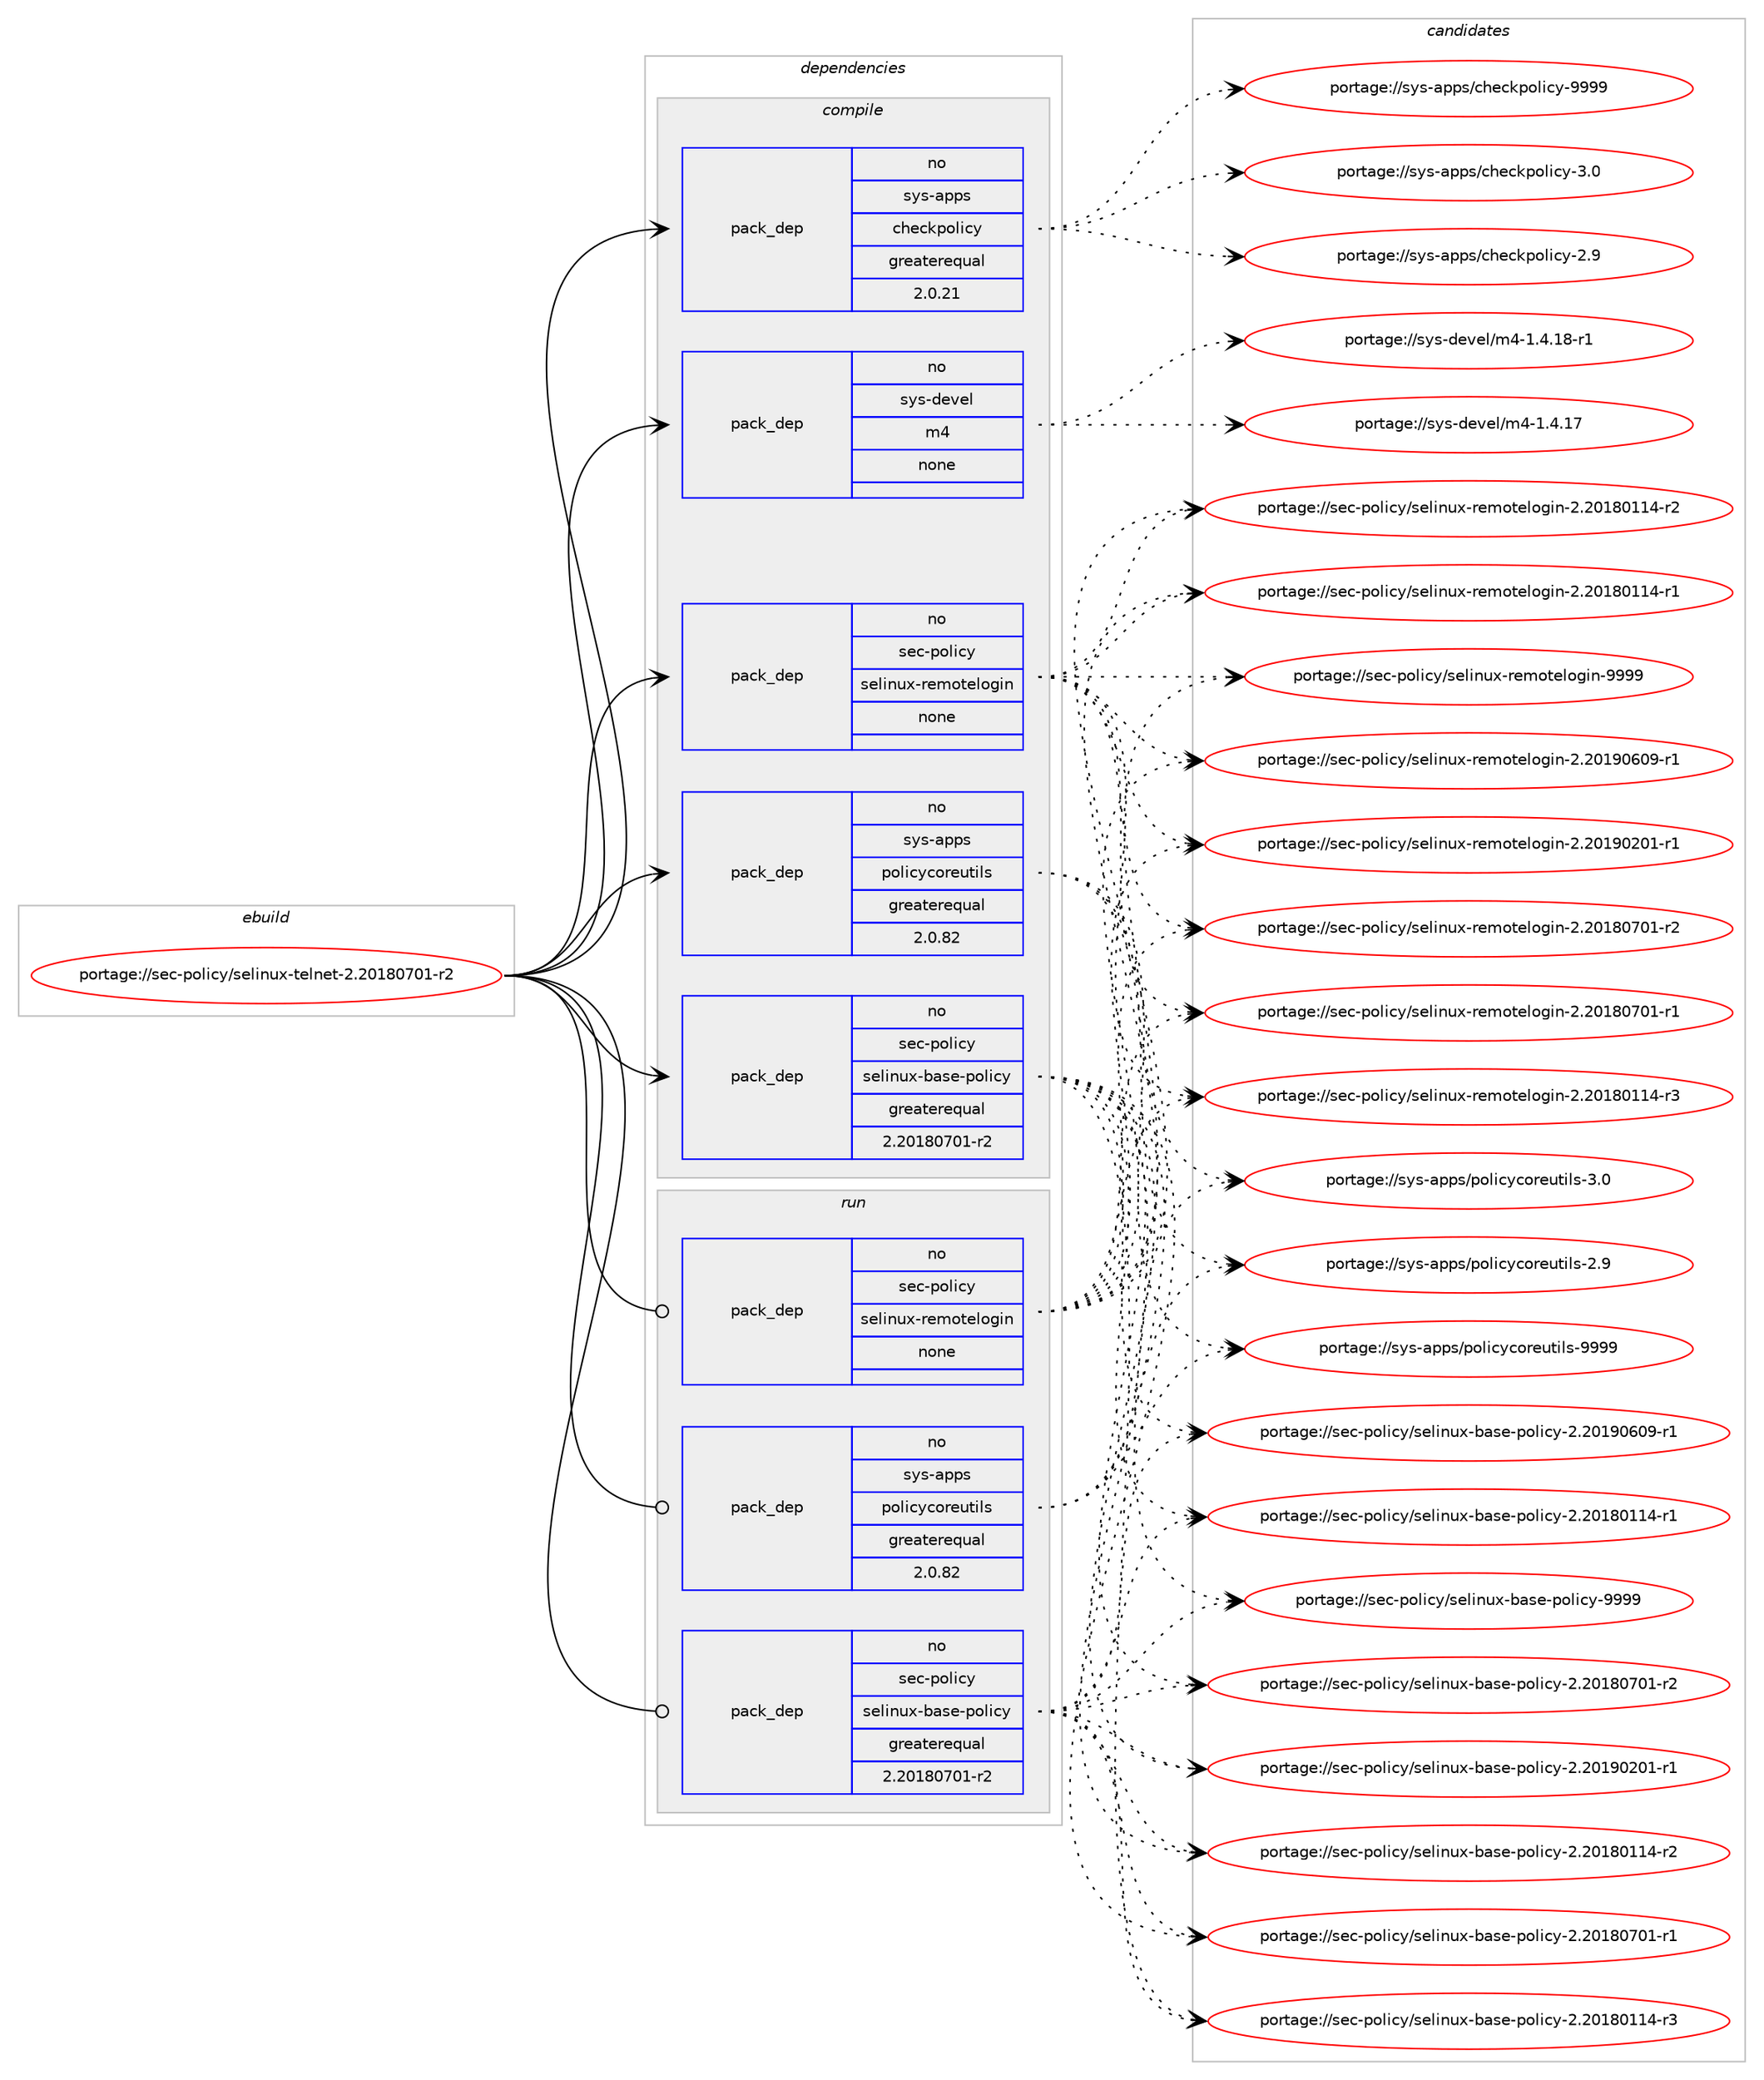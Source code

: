 digraph prolog {

# *************
# Graph options
# *************

newrank=true;
concentrate=true;
compound=true;
graph [rankdir=LR,fontname=Helvetica,fontsize=10,ranksep=1.5];#, ranksep=2.5, nodesep=0.2];
edge  [arrowhead=vee];
node  [fontname=Helvetica,fontsize=10];

# **********
# The ebuild
# **********

subgraph cluster_leftcol {
color=gray;
rank=same;
label=<<i>ebuild</i>>;
id [label="portage://sec-policy/selinux-telnet-2.20180701-r2", color=red, width=4, href="../sec-policy/selinux-telnet-2.20180701-r2.svg"];
}

# ****************
# The dependencies
# ****************

subgraph cluster_midcol {
color=gray;
label=<<i>dependencies</i>>;
subgraph cluster_compile {
fillcolor="#eeeeee";
style=filled;
label=<<i>compile</i>>;
subgraph pack53702 {
dependency70187 [label=<<TABLE BORDER="0" CELLBORDER="1" CELLSPACING="0" CELLPADDING="4" WIDTH="220"><TR><TD ROWSPAN="6" CELLPADDING="30">pack_dep</TD></TR><TR><TD WIDTH="110">no</TD></TR><TR><TD>sec-policy</TD></TR><TR><TD>selinux-base-policy</TD></TR><TR><TD>greaterequal</TD></TR><TR><TD>2.20180701-r2</TD></TR></TABLE>>, shape=none, color=blue];
}
id:e -> dependency70187:w [weight=20,style="solid",arrowhead="vee"];
subgraph pack53703 {
dependency70188 [label=<<TABLE BORDER="0" CELLBORDER="1" CELLSPACING="0" CELLPADDING="4" WIDTH="220"><TR><TD ROWSPAN="6" CELLPADDING="30">pack_dep</TD></TR><TR><TD WIDTH="110">no</TD></TR><TR><TD>sec-policy</TD></TR><TR><TD>selinux-remotelogin</TD></TR><TR><TD>none</TD></TR><TR><TD></TD></TR></TABLE>>, shape=none, color=blue];
}
id:e -> dependency70188:w [weight=20,style="solid",arrowhead="vee"];
subgraph pack53704 {
dependency70189 [label=<<TABLE BORDER="0" CELLBORDER="1" CELLSPACING="0" CELLPADDING="4" WIDTH="220"><TR><TD ROWSPAN="6" CELLPADDING="30">pack_dep</TD></TR><TR><TD WIDTH="110">no</TD></TR><TR><TD>sys-apps</TD></TR><TR><TD>checkpolicy</TD></TR><TR><TD>greaterequal</TD></TR><TR><TD>2.0.21</TD></TR></TABLE>>, shape=none, color=blue];
}
id:e -> dependency70189:w [weight=20,style="solid",arrowhead="vee"];
subgraph pack53705 {
dependency70190 [label=<<TABLE BORDER="0" CELLBORDER="1" CELLSPACING="0" CELLPADDING="4" WIDTH="220"><TR><TD ROWSPAN="6" CELLPADDING="30">pack_dep</TD></TR><TR><TD WIDTH="110">no</TD></TR><TR><TD>sys-apps</TD></TR><TR><TD>policycoreutils</TD></TR><TR><TD>greaterequal</TD></TR><TR><TD>2.0.82</TD></TR></TABLE>>, shape=none, color=blue];
}
id:e -> dependency70190:w [weight=20,style="solid",arrowhead="vee"];
subgraph pack53706 {
dependency70191 [label=<<TABLE BORDER="0" CELLBORDER="1" CELLSPACING="0" CELLPADDING="4" WIDTH="220"><TR><TD ROWSPAN="6" CELLPADDING="30">pack_dep</TD></TR><TR><TD WIDTH="110">no</TD></TR><TR><TD>sys-devel</TD></TR><TR><TD>m4</TD></TR><TR><TD>none</TD></TR><TR><TD></TD></TR></TABLE>>, shape=none, color=blue];
}
id:e -> dependency70191:w [weight=20,style="solid",arrowhead="vee"];
}
subgraph cluster_compileandrun {
fillcolor="#eeeeee";
style=filled;
label=<<i>compile and run</i>>;
}
subgraph cluster_run {
fillcolor="#eeeeee";
style=filled;
label=<<i>run</i>>;
subgraph pack53707 {
dependency70192 [label=<<TABLE BORDER="0" CELLBORDER="1" CELLSPACING="0" CELLPADDING="4" WIDTH="220"><TR><TD ROWSPAN="6" CELLPADDING="30">pack_dep</TD></TR><TR><TD WIDTH="110">no</TD></TR><TR><TD>sec-policy</TD></TR><TR><TD>selinux-base-policy</TD></TR><TR><TD>greaterequal</TD></TR><TR><TD>2.20180701-r2</TD></TR></TABLE>>, shape=none, color=blue];
}
id:e -> dependency70192:w [weight=20,style="solid",arrowhead="odot"];
subgraph pack53708 {
dependency70193 [label=<<TABLE BORDER="0" CELLBORDER="1" CELLSPACING="0" CELLPADDING="4" WIDTH="220"><TR><TD ROWSPAN="6" CELLPADDING="30">pack_dep</TD></TR><TR><TD WIDTH="110">no</TD></TR><TR><TD>sec-policy</TD></TR><TR><TD>selinux-remotelogin</TD></TR><TR><TD>none</TD></TR><TR><TD></TD></TR></TABLE>>, shape=none, color=blue];
}
id:e -> dependency70193:w [weight=20,style="solid",arrowhead="odot"];
subgraph pack53709 {
dependency70194 [label=<<TABLE BORDER="0" CELLBORDER="1" CELLSPACING="0" CELLPADDING="4" WIDTH="220"><TR><TD ROWSPAN="6" CELLPADDING="30">pack_dep</TD></TR><TR><TD WIDTH="110">no</TD></TR><TR><TD>sys-apps</TD></TR><TR><TD>policycoreutils</TD></TR><TR><TD>greaterequal</TD></TR><TR><TD>2.0.82</TD></TR></TABLE>>, shape=none, color=blue];
}
id:e -> dependency70194:w [weight=20,style="solid",arrowhead="odot"];
}
}

# **************
# The candidates
# **************

subgraph cluster_choices {
rank=same;
color=gray;
label=<<i>candidates</i>>;

subgraph choice53702 {
color=black;
nodesep=1;
choice1151019945112111108105991214711510110810511011712045989711510145112111108105991214557575757 [label="portage://sec-policy/selinux-base-policy-9999", color=red, width=4,href="../sec-policy/selinux-base-policy-9999.svg"];
choice11510199451121111081059912147115101108105110117120459897115101451121111081059912145504650484957485448574511449 [label="portage://sec-policy/selinux-base-policy-2.20190609-r1", color=red, width=4,href="../sec-policy/selinux-base-policy-2.20190609-r1.svg"];
choice11510199451121111081059912147115101108105110117120459897115101451121111081059912145504650484957485048494511449 [label="portage://sec-policy/selinux-base-policy-2.20190201-r1", color=red, width=4,href="../sec-policy/selinux-base-policy-2.20190201-r1.svg"];
choice11510199451121111081059912147115101108105110117120459897115101451121111081059912145504650484956485548494511450 [label="portage://sec-policy/selinux-base-policy-2.20180701-r2", color=red, width=4,href="../sec-policy/selinux-base-policy-2.20180701-r2.svg"];
choice11510199451121111081059912147115101108105110117120459897115101451121111081059912145504650484956485548494511449 [label="portage://sec-policy/selinux-base-policy-2.20180701-r1", color=red, width=4,href="../sec-policy/selinux-base-policy-2.20180701-r1.svg"];
choice11510199451121111081059912147115101108105110117120459897115101451121111081059912145504650484956484949524511451 [label="portage://sec-policy/selinux-base-policy-2.20180114-r3", color=red, width=4,href="../sec-policy/selinux-base-policy-2.20180114-r3.svg"];
choice11510199451121111081059912147115101108105110117120459897115101451121111081059912145504650484956484949524511450 [label="portage://sec-policy/selinux-base-policy-2.20180114-r2", color=red, width=4,href="../sec-policy/selinux-base-policy-2.20180114-r2.svg"];
choice11510199451121111081059912147115101108105110117120459897115101451121111081059912145504650484956484949524511449 [label="portage://sec-policy/selinux-base-policy-2.20180114-r1", color=red, width=4,href="../sec-policy/selinux-base-policy-2.20180114-r1.svg"];
dependency70187:e -> choice1151019945112111108105991214711510110810511011712045989711510145112111108105991214557575757:w [style=dotted,weight="100"];
dependency70187:e -> choice11510199451121111081059912147115101108105110117120459897115101451121111081059912145504650484957485448574511449:w [style=dotted,weight="100"];
dependency70187:e -> choice11510199451121111081059912147115101108105110117120459897115101451121111081059912145504650484957485048494511449:w [style=dotted,weight="100"];
dependency70187:e -> choice11510199451121111081059912147115101108105110117120459897115101451121111081059912145504650484956485548494511450:w [style=dotted,weight="100"];
dependency70187:e -> choice11510199451121111081059912147115101108105110117120459897115101451121111081059912145504650484956485548494511449:w [style=dotted,weight="100"];
dependency70187:e -> choice11510199451121111081059912147115101108105110117120459897115101451121111081059912145504650484956484949524511451:w [style=dotted,weight="100"];
dependency70187:e -> choice11510199451121111081059912147115101108105110117120459897115101451121111081059912145504650484956484949524511450:w [style=dotted,weight="100"];
dependency70187:e -> choice11510199451121111081059912147115101108105110117120459897115101451121111081059912145504650484956484949524511449:w [style=dotted,weight="100"];
}
subgraph choice53703 {
color=black;
nodesep=1;
choice11510199451121111081059912147115101108105110117120451141011091111161011081111031051104557575757 [label="portage://sec-policy/selinux-remotelogin-9999", color=red, width=4,href="../sec-policy/selinux-remotelogin-9999.svg"];
choice115101994511211110810599121471151011081051101171204511410110911111610110811110310511045504650484957485448574511449 [label="portage://sec-policy/selinux-remotelogin-2.20190609-r1", color=red, width=4,href="../sec-policy/selinux-remotelogin-2.20190609-r1.svg"];
choice115101994511211110810599121471151011081051101171204511410110911111610110811110310511045504650484957485048494511449 [label="portage://sec-policy/selinux-remotelogin-2.20190201-r1", color=red, width=4,href="../sec-policy/selinux-remotelogin-2.20190201-r1.svg"];
choice115101994511211110810599121471151011081051101171204511410110911111610110811110310511045504650484956485548494511450 [label="portage://sec-policy/selinux-remotelogin-2.20180701-r2", color=red, width=4,href="../sec-policy/selinux-remotelogin-2.20180701-r2.svg"];
choice115101994511211110810599121471151011081051101171204511410110911111610110811110310511045504650484956485548494511449 [label="portage://sec-policy/selinux-remotelogin-2.20180701-r1", color=red, width=4,href="../sec-policy/selinux-remotelogin-2.20180701-r1.svg"];
choice115101994511211110810599121471151011081051101171204511410110911111610110811110310511045504650484956484949524511451 [label="portage://sec-policy/selinux-remotelogin-2.20180114-r3", color=red, width=4,href="../sec-policy/selinux-remotelogin-2.20180114-r3.svg"];
choice115101994511211110810599121471151011081051101171204511410110911111610110811110310511045504650484956484949524511450 [label="portage://sec-policy/selinux-remotelogin-2.20180114-r2", color=red, width=4,href="../sec-policy/selinux-remotelogin-2.20180114-r2.svg"];
choice115101994511211110810599121471151011081051101171204511410110911111610110811110310511045504650484956484949524511449 [label="portage://sec-policy/selinux-remotelogin-2.20180114-r1", color=red, width=4,href="../sec-policy/selinux-remotelogin-2.20180114-r1.svg"];
dependency70188:e -> choice11510199451121111081059912147115101108105110117120451141011091111161011081111031051104557575757:w [style=dotted,weight="100"];
dependency70188:e -> choice115101994511211110810599121471151011081051101171204511410110911111610110811110310511045504650484957485448574511449:w [style=dotted,weight="100"];
dependency70188:e -> choice115101994511211110810599121471151011081051101171204511410110911111610110811110310511045504650484957485048494511449:w [style=dotted,weight="100"];
dependency70188:e -> choice115101994511211110810599121471151011081051101171204511410110911111610110811110310511045504650484956485548494511450:w [style=dotted,weight="100"];
dependency70188:e -> choice115101994511211110810599121471151011081051101171204511410110911111610110811110310511045504650484956485548494511449:w [style=dotted,weight="100"];
dependency70188:e -> choice115101994511211110810599121471151011081051101171204511410110911111610110811110310511045504650484956484949524511451:w [style=dotted,weight="100"];
dependency70188:e -> choice115101994511211110810599121471151011081051101171204511410110911111610110811110310511045504650484956484949524511450:w [style=dotted,weight="100"];
dependency70188:e -> choice115101994511211110810599121471151011081051101171204511410110911111610110811110310511045504650484956484949524511449:w [style=dotted,weight="100"];
}
subgraph choice53704 {
color=black;
nodesep=1;
choice1151211154597112112115479910410199107112111108105991214557575757 [label="portage://sys-apps/checkpolicy-9999", color=red, width=4,href="../sys-apps/checkpolicy-9999.svg"];
choice11512111545971121121154799104101991071121111081059912145514648 [label="portage://sys-apps/checkpolicy-3.0", color=red, width=4,href="../sys-apps/checkpolicy-3.0.svg"];
choice11512111545971121121154799104101991071121111081059912145504657 [label="portage://sys-apps/checkpolicy-2.9", color=red, width=4,href="../sys-apps/checkpolicy-2.9.svg"];
dependency70189:e -> choice1151211154597112112115479910410199107112111108105991214557575757:w [style=dotted,weight="100"];
dependency70189:e -> choice11512111545971121121154799104101991071121111081059912145514648:w [style=dotted,weight="100"];
dependency70189:e -> choice11512111545971121121154799104101991071121111081059912145504657:w [style=dotted,weight="100"];
}
subgraph choice53705 {
color=black;
nodesep=1;
choice11512111545971121121154711211110810599121991111141011171161051081154557575757 [label="portage://sys-apps/policycoreutils-9999", color=red, width=4,href="../sys-apps/policycoreutils-9999.svg"];
choice115121115459711211211547112111108105991219911111410111711610510811545514648 [label="portage://sys-apps/policycoreutils-3.0", color=red, width=4,href="../sys-apps/policycoreutils-3.0.svg"];
choice115121115459711211211547112111108105991219911111410111711610510811545504657 [label="portage://sys-apps/policycoreutils-2.9", color=red, width=4,href="../sys-apps/policycoreutils-2.9.svg"];
dependency70190:e -> choice11512111545971121121154711211110810599121991111141011171161051081154557575757:w [style=dotted,weight="100"];
dependency70190:e -> choice115121115459711211211547112111108105991219911111410111711610510811545514648:w [style=dotted,weight="100"];
dependency70190:e -> choice115121115459711211211547112111108105991219911111410111711610510811545504657:w [style=dotted,weight="100"];
}
subgraph choice53706 {
color=black;
nodesep=1;
choice115121115451001011181011084710952454946524649564511449 [label="portage://sys-devel/m4-1.4.18-r1", color=red, width=4,href="../sys-devel/m4-1.4.18-r1.svg"];
choice11512111545100101118101108471095245494652464955 [label="portage://sys-devel/m4-1.4.17", color=red, width=4,href="../sys-devel/m4-1.4.17.svg"];
dependency70191:e -> choice115121115451001011181011084710952454946524649564511449:w [style=dotted,weight="100"];
dependency70191:e -> choice11512111545100101118101108471095245494652464955:w [style=dotted,weight="100"];
}
subgraph choice53707 {
color=black;
nodesep=1;
choice1151019945112111108105991214711510110810511011712045989711510145112111108105991214557575757 [label="portage://sec-policy/selinux-base-policy-9999", color=red, width=4,href="../sec-policy/selinux-base-policy-9999.svg"];
choice11510199451121111081059912147115101108105110117120459897115101451121111081059912145504650484957485448574511449 [label="portage://sec-policy/selinux-base-policy-2.20190609-r1", color=red, width=4,href="../sec-policy/selinux-base-policy-2.20190609-r1.svg"];
choice11510199451121111081059912147115101108105110117120459897115101451121111081059912145504650484957485048494511449 [label="portage://sec-policy/selinux-base-policy-2.20190201-r1", color=red, width=4,href="../sec-policy/selinux-base-policy-2.20190201-r1.svg"];
choice11510199451121111081059912147115101108105110117120459897115101451121111081059912145504650484956485548494511450 [label="portage://sec-policy/selinux-base-policy-2.20180701-r2", color=red, width=4,href="../sec-policy/selinux-base-policy-2.20180701-r2.svg"];
choice11510199451121111081059912147115101108105110117120459897115101451121111081059912145504650484956485548494511449 [label="portage://sec-policy/selinux-base-policy-2.20180701-r1", color=red, width=4,href="../sec-policy/selinux-base-policy-2.20180701-r1.svg"];
choice11510199451121111081059912147115101108105110117120459897115101451121111081059912145504650484956484949524511451 [label="portage://sec-policy/selinux-base-policy-2.20180114-r3", color=red, width=4,href="../sec-policy/selinux-base-policy-2.20180114-r3.svg"];
choice11510199451121111081059912147115101108105110117120459897115101451121111081059912145504650484956484949524511450 [label="portage://sec-policy/selinux-base-policy-2.20180114-r2", color=red, width=4,href="../sec-policy/selinux-base-policy-2.20180114-r2.svg"];
choice11510199451121111081059912147115101108105110117120459897115101451121111081059912145504650484956484949524511449 [label="portage://sec-policy/selinux-base-policy-2.20180114-r1", color=red, width=4,href="../sec-policy/selinux-base-policy-2.20180114-r1.svg"];
dependency70192:e -> choice1151019945112111108105991214711510110810511011712045989711510145112111108105991214557575757:w [style=dotted,weight="100"];
dependency70192:e -> choice11510199451121111081059912147115101108105110117120459897115101451121111081059912145504650484957485448574511449:w [style=dotted,weight="100"];
dependency70192:e -> choice11510199451121111081059912147115101108105110117120459897115101451121111081059912145504650484957485048494511449:w [style=dotted,weight="100"];
dependency70192:e -> choice11510199451121111081059912147115101108105110117120459897115101451121111081059912145504650484956485548494511450:w [style=dotted,weight="100"];
dependency70192:e -> choice11510199451121111081059912147115101108105110117120459897115101451121111081059912145504650484956485548494511449:w [style=dotted,weight="100"];
dependency70192:e -> choice11510199451121111081059912147115101108105110117120459897115101451121111081059912145504650484956484949524511451:w [style=dotted,weight="100"];
dependency70192:e -> choice11510199451121111081059912147115101108105110117120459897115101451121111081059912145504650484956484949524511450:w [style=dotted,weight="100"];
dependency70192:e -> choice11510199451121111081059912147115101108105110117120459897115101451121111081059912145504650484956484949524511449:w [style=dotted,weight="100"];
}
subgraph choice53708 {
color=black;
nodesep=1;
choice11510199451121111081059912147115101108105110117120451141011091111161011081111031051104557575757 [label="portage://sec-policy/selinux-remotelogin-9999", color=red, width=4,href="../sec-policy/selinux-remotelogin-9999.svg"];
choice115101994511211110810599121471151011081051101171204511410110911111610110811110310511045504650484957485448574511449 [label="portage://sec-policy/selinux-remotelogin-2.20190609-r1", color=red, width=4,href="../sec-policy/selinux-remotelogin-2.20190609-r1.svg"];
choice115101994511211110810599121471151011081051101171204511410110911111610110811110310511045504650484957485048494511449 [label="portage://sec-policy/selinux-remotelogin-2.20190201-r1", color=red, width=4,href="../sec-policy/selinux-remotelogin-2.20190201-r1.svg"];
choice115101994511211110810599121471151011081051101171204511410110911111610110811110310511045504650484956485548494511450 [label="portage://sec-policy/selinux-remotelogin-2.20180701-r2", color=red, width=4,href="../sec-policy/selinux-remotelogin-2.20180701-r2.svg"];
choice115101994511211110810599121471151011081051101171204511410110911111610110811110310511045504650484956485548494511449 [label="portage://sec-policy/selinux-remotelogin-2.20180701-r1", color=red, width=4,href="../sec-policy/selinux-remotelogin-2.20180701-r1.svg"];
choice115101994511211110810599121471151011081051101171204511410110911111610110811110310511045504650484956484949524511451 [label="portage://sec-policy/selinux-remotelogin-2.20180114-r3", color=red, width=4,href="../sec-policy/selinux-remotelogin-2.20180114-r3.svg"];
choice115101994511211110810599121471151011081051101171204511410110911111610110811110310511045504650484956484949524511450 [label="portage://sec-policy/selinux-remotelogin-2.20180114-r2", color=red, width=4,href="../sec-policy/selinux-remotelogin-2.20180114-r2.svg"];
choice115101994511211110810599121471151011081051101171204511410110911111610110811110310511045504650484956484949524511449 [label="portage://sec-policy/selinux-remotelogin-2.20180114-r1", color=red, width=4,href="../sec-policy/selinux-remotelogin-2.20180114-r1.svg"];
dependency70193:e -> choice11510199451121111081059912147115101108105110117120451141011091111161011081111031051104557575757:w [style=dotted,weight="100"];
dependency70193:e -> choice115101994511211110810599121471151011081051101171204511410110911111610110811110310511045504650484957485448574511449:w [style=dotted,weight="100"];
dependency70193:e -> choice115101994511211110810599121471151011081051101171204511410110911111610110811110310511045504650484957485048494511449:w [style=dotted,weight="100"];
dependency70193:e -> choice115101994511211110810599121471151011081051101171204511410110911111610110811110310511045504650484956485548494511450:w [style=dotted,weight="100"];
dependency70193:e -> choice115101994511211110810599121471151011081051101171204511410110911111610110811110310511045504650484956485548494511449:w [style=dotted,weight="100"];
dependency70193:e -> choice115101994511211110810599121471151011081051101171204511410110911111610110811110310511045504650484956484949524511451:w [style=dotted,weight="100"];
dependency70193:e -> choice115101994511211110810599121471151011081051101171204511410110911111610110811110310511045504650484956484949524511450:w [style=dotted,weight="100"];
dependency70193:e -> choice115101994511211110810599121471151011081051101171204511410110911111610110811110310511045504650484956484949524511449:w [style=dotted,weight="100"];
}
subgraph choice53709 {
color=black;
nodesep=1;
choice11512111545971121121154711211110810599121991111141011171161051081154557575757 [label="portage://sys-apps/policycoreutils-9999", color=red, width=4,href="../sys-apps/policycoreutils-9999.svg"];
choice115121115459711211211547112111108105991219911111410111711610510811545514648 [label="portage://sys-apps/policycoreutils-3.0", color=red, width=4,href="../sys-apps/policycoreutils-3.0.svg"];
choice115121115459711211211547112111108105991219911111410111711610510811545504657 [label="portage://sys-apps/policycoreutils-2.9", color=red, width=4,href="../sys-apps/policycoreutils-2.9.svg"];
dependency70194:e -> choice11512111545971121121154711211110810599121991111141011171161051081154557575757:w [style=dotted,weight="100"];
dependency70194:e -> choice115121115459711211211547112111108105991219911111410111711610510811545514648:w [style=dotted,weight="100"];
dependency70194:e -> choice115121115459711211211547112111108105991219911111410111711610510811545504657:w [style=dotted,weight="100"];
}
}

}

